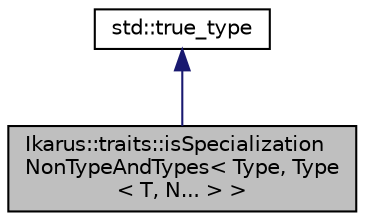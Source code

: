 digraph "Ikarus::traits::isSpecializationNonTypeAndTypes&lt; Type, Type&lt; T, N... &gt; &gt;"
{
 // LATEX_PDF_SIZE
  edge [fontname="Helvetica",fontsize="10",labelfontname="Helvetica",labelfontsize="10"];
  node [fontname="Helvetica",fontsize="10",shape=record];
  Node1 [label="Ikarus::traits::isSpecialization\lNonTypeAndTypes\< Type, Type\l\< T, N... \> \>",height=0.2,width=0.4,color="black", fillcolor="grey75", style="filled", fontcolor="black",tooltip="Type trait to check if a class is a specialization of a template with a non-type parameter and types."];
  Node2 -> Node1 [dir="back",color="midnightblue",fontsize="10",style="solid",fontname="Helvetica"];
  Node2 [label="std::true_type",height=0.2,width=0.4,color="black", fillcolor="white", style="filled",tooltip=" "];
}
